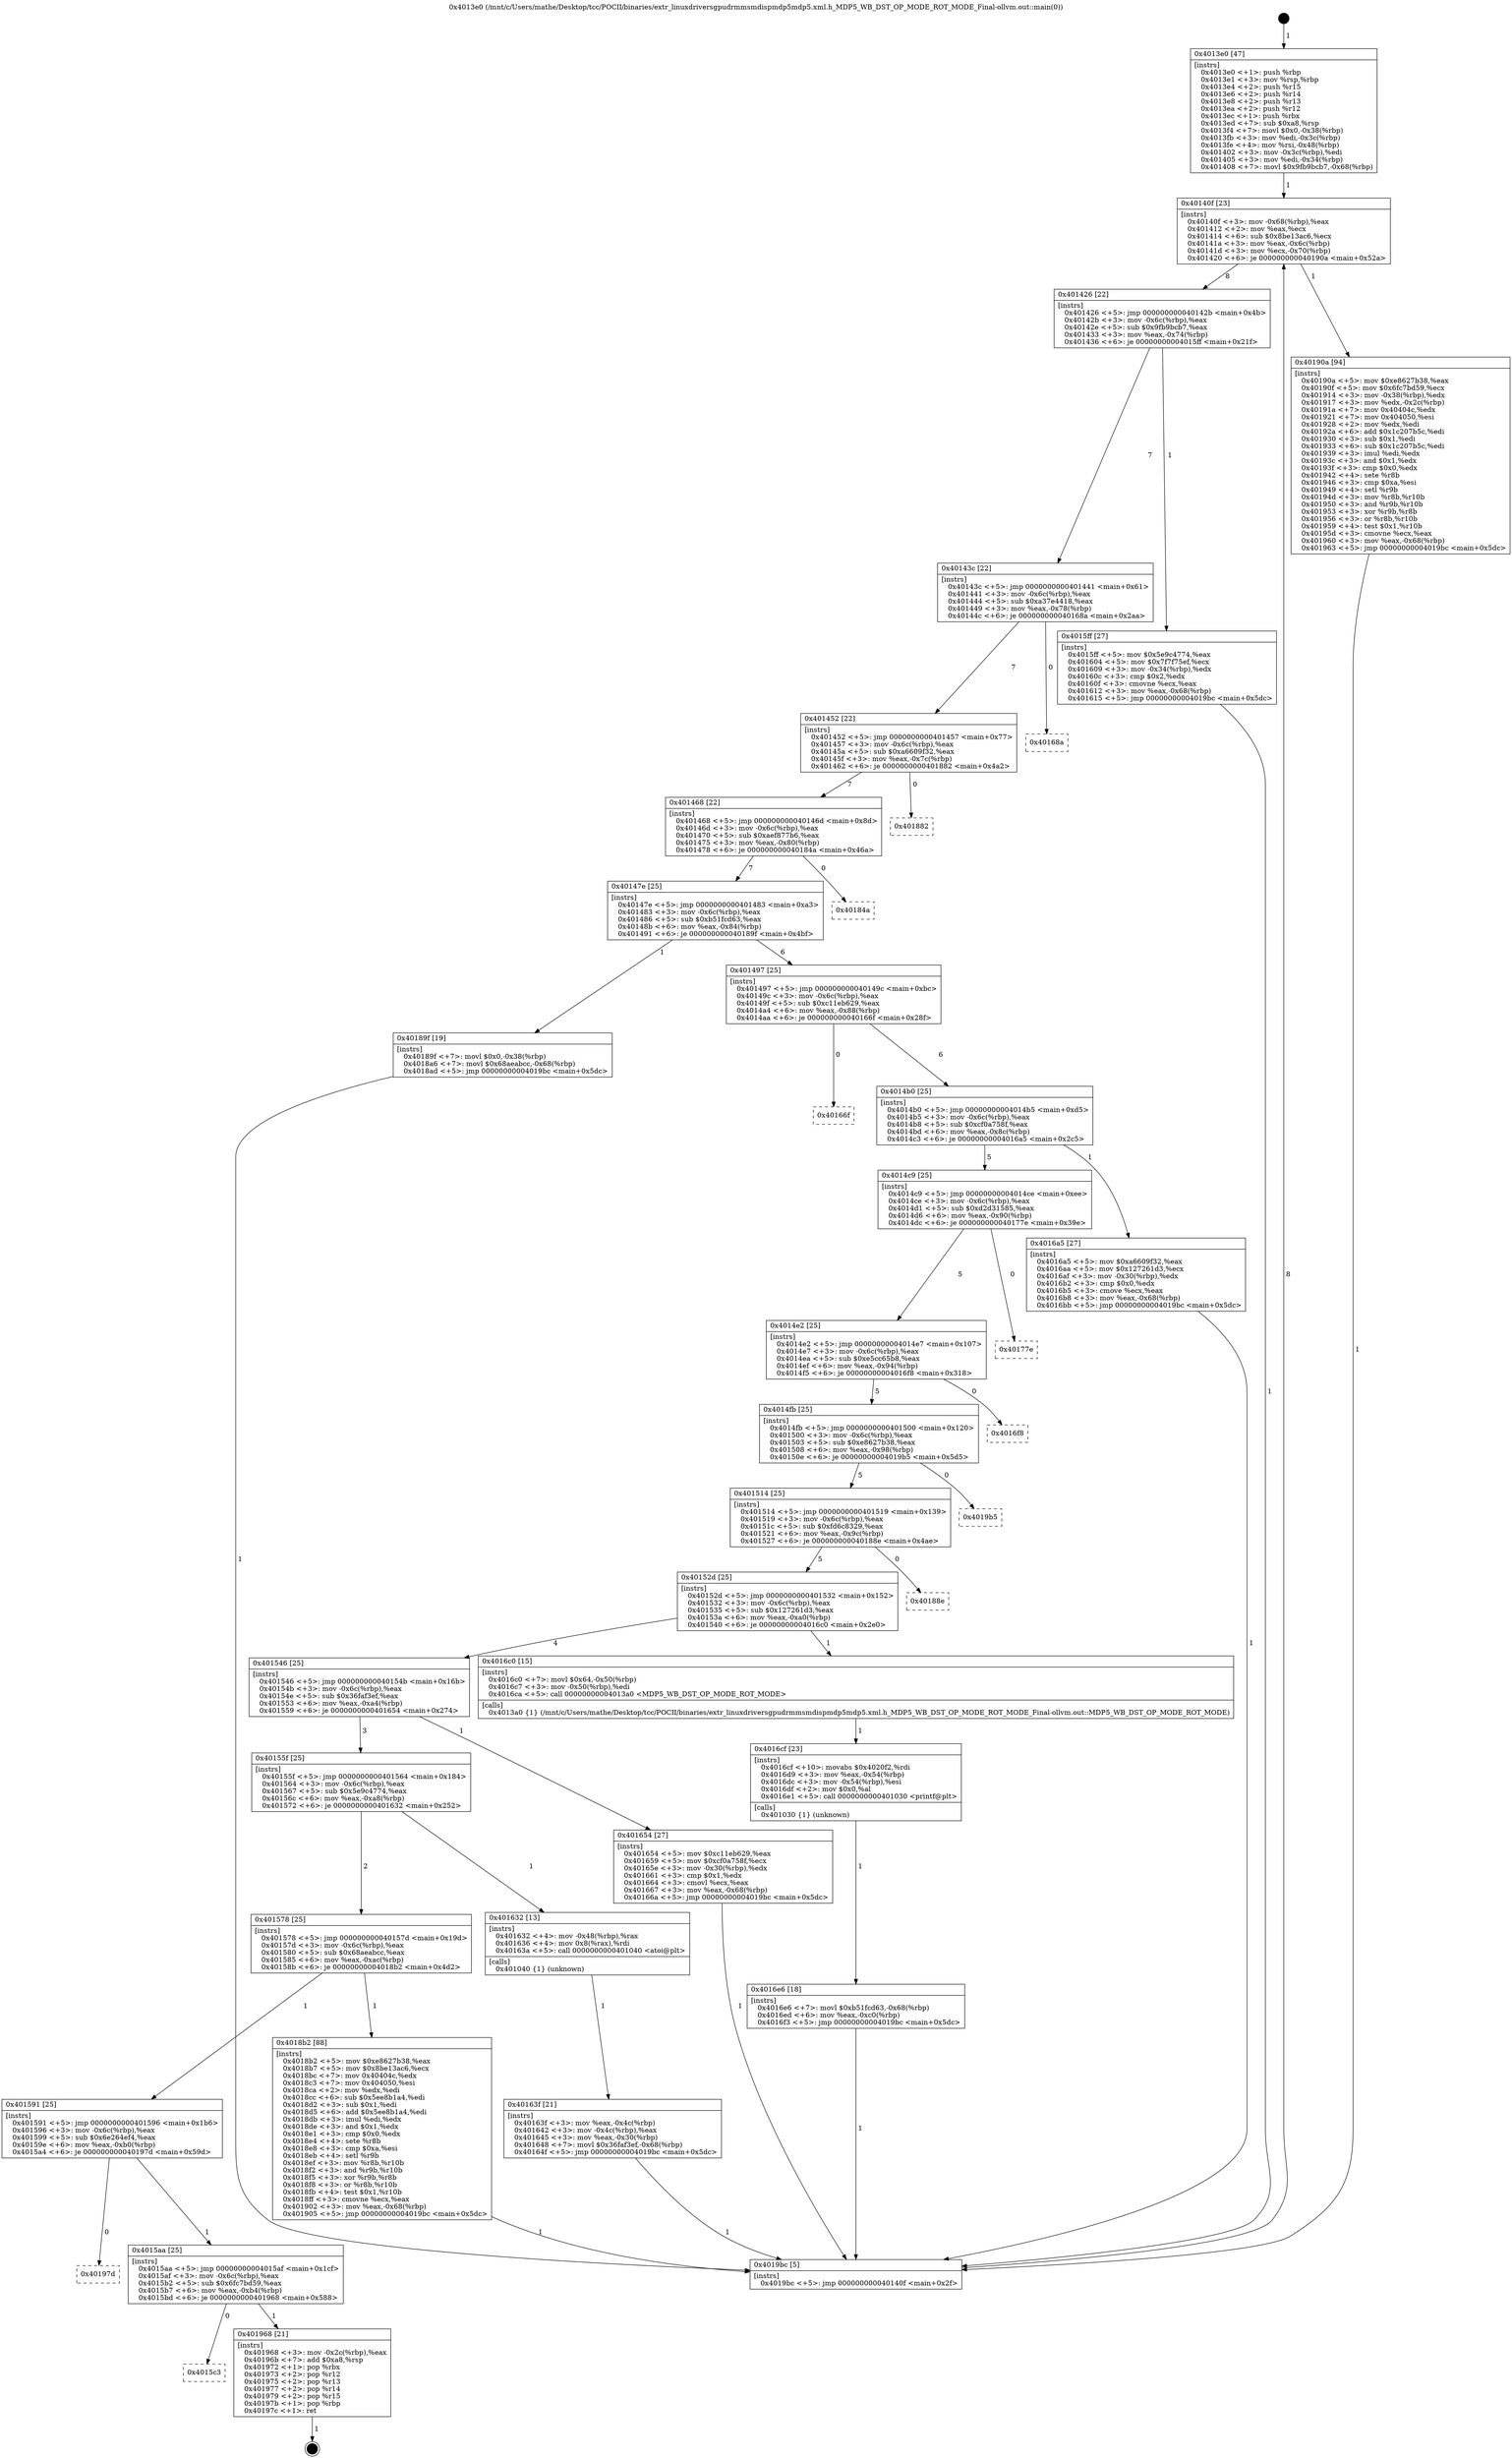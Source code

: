 digraph "0x4013e0" {
  label = "0x4013e0 (/mnt/c/Users/mathe/Desktop/tcc/POCII/binaries/extr_linuxdriversgpudrmmsmdispmdp5mdp5.xml.h_MDP5_WB_DST_OP_MODE_ROT_MODE_Final-ollvm.out::main(0))"
  labelloc = "t"
  node[shape=record]

  Entry [label="",width=0.3,height=0.3,shape=circle,fillcolor=black,style=filled]
  "0x40140f" [label="{
     0x40140f [23]\l
     | [instrs]\l
     &nbsp;&nbsp;0x40140f \<+3\>: mov -0x68(%rbp),%eax\l
     &nbsp;&nbsp;0x401412 \<+2\>: mov %eax,%ecx\l
     &nbsp;&nbsp;0x401414 \<+6\>: sub $0x8be13ac6,%ecx\l
     &nbsp;&nbsp;0x40141a \<+3\>: mov %eax,-0x6c(%rbp)\l
     &nbsp;&nbsp;0x40141d \<+3\>: mov %ecx,-0x70(%rbp)\l
     &nbsp;&nbsp;0x401420 \<+6\>: je 000000000040190a \<main+0x52a\>\l
  }"]
  "0x40190a" [label="{
     0x40190a [94]\l
     | [instrs]\l
     &nbsp;&nbsp;0x40190a \<+5\>: mov $0xe8627b38,%eax\l
     &nbsp;&nbsp;0x40190f \<+5\>: mov $0x6fc7bd59,%ecx\l
     &nbsp;&nbsp;0x401914 \<+3\>: mov -0x38(%rbp),%edx\l
     &nbsp;&nbsp;0x401917 \<+3\>: mov %edx,-0x2c(%rbp)\l
     &nbsp;&nbsp;0x40191a \<+7\>: mov 0x40404c,%edx\l
     &nbsp;&nbsp;0x401921 \<+7\>: mov 0x404050,%esi\l
     &nbsp;&nbsp;0x401928 \<+2\>: mov %edx,%edi\l
     &nbsp;&nbsp;0x40192a \<+6\>: add $0x1c207b5c,%edi\l
     &nbsp;&nbsp;0x401930 \<+3\>: sub $0x1,%edi\l
     &nbsp;&nbsp;0x401933 \<+6\>: sub $0x1c207b5c,%edi\l
     &nbsp;&nbsp;0x401939 \<+3\>: imul %edi,%edx\l
     &nbsp;&nbsp;0x40193c \<+3\>: and $0x1,%edx\l
     &nbsp;&nbsp;0x40193f \<+3\>: cmp $0x0,%edx\l
     &nbsp;&nbsp;0x401942 \<+4\>: sete %r8b\l
     &nbsp;&nbsp;0x401946 \<+3\>: cmp $0xa,%esi\l
     &nbsp;&nbsp;0x401949 \<+4\>: setl %r9b\l
     &nbsp;&nbsp;0x40194d \<+3\>: mov %r8b,%r10b\l
     &nbsp;&nbsp;0x401950 \<+3\>: and %r9b,%r10b\l
     &nbsp;&nbsp;0x401953 \<+3\>: xor %r9b,%r8b\l
     &nbsp;&nbsp;0x401956 \<+3\>: or %r8b,%r10b\l
     &nbsp;&nbsp;0x401959 \<+4\>: test $0x1,%r10b\l
     &nbsp;&nbsp;0x40195d \<+3\>: cmovne %ecx,%eax\l
     &nbsp;&nbsp;0x401960 \<+3\>: mov %eax,-0x68(%rbp)\l
     &nbsp;&nbsp;0x401963 \<+5\>: jmp 00000000004019bc \<main+0x5dc\>\l
  }"]
  "0x401426" [label="{
     0x401426 [22]\l
     | [instrs]\l
     &nbsp;&nbsp;0x401426 \<+5\>: jmp 000000000040142b \<main+0x4b\>\l
     &nbsp;&nbsp;0x40142b \<+3\>: mov -0x6c(%rbp),%eax\l
     &nbsp;&nbsp;0x40142e \<+5\>: sub $0x9fb9bcb7,%eax\l
     &nbsp;&nbsp;0x401433 \<+3\>: mov %eax,-0x74(%rbp)\l
     &nbsp;&nbsp;0x401436 \<+6\>: je 00000000004015ff \<main+0x21f\>\l
  }"]
  Exit [label="",width=0.3,height=0.3,shape=circle,fillcolor=black,style=filled,peripheries=2]
  "0x4015ff" [label="{
     0x4015ff [27]\l
     | [instrs]\l
     &nbsp;&nbsp;0x4015ff \<+5\>: mov $0x5e9c4774,%eax\l
     &nbsp;&nbsp;0x401604 \<+5\>: mov $0x7f7f75ef,%ecx\l
     &nbsp;&nbsp;0x401609 \<+3\>: mov -0x34(%rbp),%edx\l
     &nbsp;&nbsp;0x40160c \<+3\>: cmp $0x2,%edx\l
     &nbsp;&nbsp;0x40160f \<+3\>: cmovne %ecx,%eax\l
     &nbsp;&nbsp;0x401612 \<+3\>: mov %eax,-0x68(%rbp)\l
     &nbsp;&nbsp;0x401615 \<+5\>: jmp 00000000004019bc \<main+0x5dc\>\l
  }"]
  "0x40143c" [label="{
     0x40143c [22]\l
     | [instrs]\l
     &nbsp;&nbsp;0x40143c \<+5\>: jmp 0000000000401441 \<main+0x61\>\l
     &nbsp;&nbsp;0x401441 \<+3\>: mov -0x6c(%rbp),%eax\l
     &nbsp;&nbsp;0x401444 \<+5\>: sub $0xa37e4418,%eax\l
     &nbsp;&nbsp;0x401449 \<+3\>: mov %eax,-0x78(%rbp)\l
     &nbsp;&nbsp;0x40144c \<+6\>: je 000000000040168a \<main+0x2aa\>\l
  }"]
  "0x4019bc" [label="{
     0x4019bc [5]\l
     | [instrs]\l
     &nbsp;&nbsp;0x4019bc \<+5\>: jmp 000000000040140f \<main+0x2f\>\l
  }"]
  "0x4013e0" [label="{
     0x4013e0 [47]\l
     | [instrs]\l
     &nbsp;&nbsp;0x4013e0 \<+1\>: push %rbp\l
     &nbsp;&nbsp;0x4013e1 \<+3\>: mov %rsp,%rbp\l
     &nbsp;&nbsp;0x4013e4 \<+2\>: push %r15\l
     &nbsp;&nbsp;0x4013e6 \<+2\>: push %r14\l
     &nbsp;&nbsp;0x4013e8 \<+2\>: push %r13\l
     &nbsp;&nbsp;0x4013ea \<+2\>: push %r12\l
     &nbsp;&nbsp;0x4013ec \<+1\>: push %rbx\l
     &nbsp;&nbsp;0x4013ed \<+7\>: sub $0xa8,%rsp\l
     &nbsp;&nbsp;0x4013f4 \<+7\>: movl $0x0,-0x38(%rbp)\l
     &nbsp;&nbsp;0x4013fb \<+3\>: mov %edi,-0x3c(%rbp)\l
     &nbsp;&nbsp;0x4013fe \<+4\>: mov %rsi,-0x48(%rbp)\l
     &nbsp;&nbsp;0x401402 \<+3\>: mov -0x3c(%rbp),%edi\l
     &nbsp;&nbsp;0x401405 \<+3\>: mov %edi,-0x34(%rbp)\l
     &nbsp;&nbsp;0x401408 \<+7\>: movl $0x9fb9bcb7,-0x68(%rbp)\l
  }"]
  "0x4015c3" [label="{
     0x4015c3\l
  }", style=dashed]
  "0x40168a" [label="{
     0x40168a\l
  }", style=dashed]
  "0x401452" [label="{
     0x401452 [22]\l
     | [instrs]\l
     &nbsp;&nbsp;0x401452 \<+5\>: jmp 0000000000401457 \<main+0x77\>\l
     &nbsp;&nbsp;0x401457 \<+3\>: mov -0x6c(%rbp),%eax\l
     &nbsp;&nbsp;0x40145a \<+5\>: sub $0xa6609f32,%eax\l
     &nbsp;&nbsp;0x40145f \<+3\>: mov %eax,-0x7c(%rbp)\l
     &nbsp;&nbsp;0x401462 \<+6\>: je 0000000000401882 \<main+0x4a2\>\l
  }"]
  "0x401968" [label="{
     0x401968 [21]\l
     | [instrs]\l
     &nbsp;&nbsp;0x401968 \<+3\>: mov -0x2c(%rbp),%eax\l
     &nbsp;&nbsp;0x40196b \<+7\>: add $0xa8,%rsp\l
     &nbsp;&nbsp;0x401972 \<+1\>: pop %rbx\l
     &nbsp;&nbsp;0x401973 \<+2\>: pop %r12\l
     &nbsp;&nbsp;0x401975 \<+2\>: pop %r13\l
     &nbsp;&nbsp;0x401977 \<+2\>: pop %r14\l
     &nbsp;&nbsp;0x401979 \<+2\>: pop %r15\l
     &nbsp;&nbsp;0x40197b \<+1\>: pop %rbp\l
     &nbsp;&nbsp;0x40197c \<+1\>: ret\l
  }"]
  "0x401882" [label="{
     0x401882\l
  }", style=dashed]
  "0x401468" [label="{
     0x401468 [22]\l
     | [instrs]\l
     &nbsp;&nbsp;0x401468 \<+5\>: jmp 000000000040146d \<main+0x8d\>\l
     &nbsp;&nbsp;0x40146d \<+3\>: mov -0x6c(%rbp),%eax\l
     &nbsp;&nbsp;0x401470 \<+5\>: sub $0xaef877b6,%eax\l
     &nbsp;&nbsp;0x401475 \<+3\>: mov %eax,-0x80(%rbp)\l
     &nbsp;&nbsp;0x401478 \<+6\>: je 000000000040184a \<main+0x46a\>\l
  }"]
  "0x4015aa" [label="{
     0x4015aa [25]\l
     | [instrs]\l
     &nbsp;&nbsp;0x4015aa \<+5\>: jmp 00000000004015af \<main+0x1cf\>\l
     &nbsp;&nbsp;0x4015af \<+3\>: mov -0x6c(%rbp),%eax\l
     &nbsp;&nbsp;0x4015b2 \<+5\>: sub $0x6fc7bd59,%eax\l
     &nbsp;&nbsp;0x4015b7 \<+6\>: mov %eax,-0xb4(%rbp)\l
     &nbsp;&nbsp;0x4015bd \<+6\>: je 0000000000401968 \<main+0x588\>\l
  }"]
  "0x40184a" [label="{
     0x40184a\l
  }", style=dashed]
  "0x40147e" [label="{
     0x40147e [25]\l
     | [instrs]\l
     &nbsp;&nbsp;0x40147e \<+5\>: jmp 0000000000401483 \<main+0xa3\>\l
     &nbsp;&nbsp;0x401483 \<+3\>: mov -0x6c(%rbp),%eax\l
     &nbsp;&nbsp;0x401486 \<+5\>: sub $0xb51fcd63,%eax\l
     &nbsp;&nbsp;0x40148b \<+6\>: mov %eax,-0x84(%rbp)\l
     &nbsp;&nbsp;0x401491 \<+6\>: je 000000000040189f \<main+0x4bf\>\l
  }"]
  "0x40197d" [label="{
     0x40197d\l
  }", style=dashed]
  "0x40189f" [label="{
     0x40189f [19]\l
     | [instrs]\l
     &nbsp;&nbsp;0x40189f \<+7\>: movl $0x0,-0x38(%rbp)\l
     &nbsp;&nbsp;0x4018a6 \<+7\>: movl $0x68aeabcc,-0x68(%rbp)\l
     &nbsp;&nbsp;0x4018ad \<+5\>: jmp 00000000004019bc \<main+0x5dc\>\l
  }"]
  "0x401497" [label="{
     0x401497 [25]\l
     | [instrs]\l
     &nbsp;&nbsp;0x401497 \<+5\>: jmp 000000000040149c \<main+0xbc\>\l
     &nbsp;&nbsp;0x40149c \<+3\>: mov -0x6c(%rbp),%eax\l
     &nbsp;&nbsp;0x40149f \<+5\>: sub $0xc11eb629,%eax\l
     &nbsp;&nbsp;0x4014a4 \<+6\>: mov %eax,-0x88(%rbp)\l
     &nbsp;&nbsp;0x4014aa \<+6\>: je 000000000040166f \<main+0x28f\>\l
  }"]
  "0x401591" [label="{
     0x401591 [25]\l
     | [instrs]\l
     &nbsp;&nbsp;0x401591 \<+5\>: jmp 0000000000401596 \<main+0x1b6\>\l
     &nbsp;&nbsp;0x401596 \<+3\>: mov -0x6c(%rbp),%eax\l
     &nbsp;&nbsp;0x401599 \<+5\>: sub $0x6e264ef4,%eax\l
     &nbsp;&nbsp;0x40159e \<+6\>: mov %eax,-0xb0(%rbp)\l
     &nbsp;&nbsp;0x4015a4 \<+6\>: je 000000000040197d \<main+0x59d\>\l
  }"]
  "0x40166f" [label="{
     0x40166f\l
  }", style=dashed]
  "0x4014b0" [label="{
     0x4014b0 [25]\l
     | [instrs]\l
     &nbsp;&nbsp;0x4014b0 \<+5\>: jmp 00000000004014b5 \<main+0xd5\>\l
     &nbsp;&nbsp;0x4014b5 \<+3\>: mov -0x6c(%rbp),%eax\l
     &nbsp;&nbsp;0x4014b8 \<+5\>: sub $0xcf0a758f,%eax\l
     &nbsp;&nbsp;0x4014bd \<+6\>: mov %eax,-0x8c(%rbp)\l
     &nbsp;&nbsp;0x4014c3 \<+6\>: je 00000000004016a5 \<main+0x2c5\>\l
  }"]
  "0x4018b2" [label="{
     0x4018b2 [88]\l
     | [instrs]\l
     &nbsp;&nbsp;0x4018b2 \<+5\>: mov $0xe8627b38,%eax\l
     &nbsp;&nbsp;0x4018b7 \<+5\>: mov $0x8be13ac6,%ecx\l
     &nbsp;&nbsp;0x4018bc \<+7\>: mov 0x40404c,%edx\l
     &nbsp;&nbsp;0x4018c3 \<+7\>: mov 0x404050,%esi\l
     &nbsp;&nbsp;0x4018ca \<+2\>: mov %edx,%edi\l
     &nbsp;&nbsp;0x4018cc \<+6\>: sub $0x5ee8b1a4,%edi\l
     &nbsp;&nbsp;0x4018d2 \<+3\>: sub $0x1,%edi\l
     &nbsp;&nbsp;0x4018d5 \<+6\>: add $0x5ee8b1a4,%edi\l
     &nbsp;&nbsp;0x4018db \<+3\>: imul %edi,%edx\l
     &nbsp;&nbsp;0x4018de \<+3\>: and $0x1,%edx\l
     &nbsp;&nbsp;0x4018e1 \<+3\>: cmp $0x0,%edx\l
     &nbsp;&nbsp;0x4018e4 \<+4\>: sete %r8b\l
     &nbsp;&nbsp;0x4018e8 \<+3\>: cmp $0xa,%esi\l
     &nbsp;&nbsp;0x4018eb \<+4\>: setl %r9b\l
     &nbsp;&nbsp;0x4018ef \<+3\>: mov %r8b,%r10b\l
     &nbsp;&nbsp;0x4018f2 \<+3\>: and %r9b,%r10b\l
     &nbsp;&nbsp;0x4018f5 \<+3\>: xor %r9b,%r8b\l
     &nbsp;&nbsp;0x4018f8 \<+3\>: or %r8b,%r10b\l
     &nbsp;&nbsp;0x4018fb \<+4\>: test $0x1,%r10b\l
     &nbsp;&nbsp;0x4018ff \<+3\>: cmovne %ecx,%eax\l
     &nbsp;&nbsp;0x401902 \<+3\>: mov %eax,-0x68(%rbp)\l
     &nbsp;&nbsp;0x401905 \<+5\>: jmp 00000000004019bc \<main+0x5dc\>\l
  }"]
  "0x4016a5" [label="{
     0x4016a5 [27]\l
     | [instrs]\l
     &nbsp;&nbsp;0x4016a5 \<+5\>: mov $0xa6609f32,%eax\l
     &nbsp;&nbsp;0x4016aa \<+5\>: mov $0x127261d3,%ecx\l
     &nbsp;&nbsp;0x4016af \<+3\>: mov -0x30(%rbp),%edx\l
     &nbsp;&nbsp;0x4016b2 \<+3\>: cmp $0x0,%edx\l
     &nbsp;&nbsp;0x4016b5 \<+3\>: cmove %ecx,%eax\l
     &nbsp;&nbsp;0x4016b8 \<+3\>: mov %eax,-0x68(%rbp)\l
     &nbsp;&nbsp;0x4016bb \<+5\>: jmp 00000000004019bc \<main+0x5dc\>\l
  }"]
  "0x4014c9" [label="{
     0x4014c9 [25]\l
     | [instrs]\l
     &nbsp;&nbsp;0x4014c9 \<+5\>: jmp 00000000004014ce \<main+0xee\>\l
     &nbsp;&nbsp;0x4014ce \<+3\>: mov -0x6c(%rbp),%eax\l
     &nbsp;&nbsp;0x4014d1 \<+5\>: sub $0xd2d31585,%eax\l
     &nbsp;&nbsp;0x4014d6 \<+6\>: mov %eax,-0x90(%rbp)\l
     &nbsp;&nbsp;0x4014dc \<+6\>: je 000000000040177e \<main+0x39e\>\l
  }"]
  "0x4016e6" [label="{
     0x4016e6 [18]\l
     | [instrs]\l
     &nbsp;&nbsp;0x4016e6 \<+7\>: movl $0xb51fcd63,-0x68(%rbp)\l
     &nbsp;&nbsp;0x4016ed \<+6\>: mov %eax,-0xc0(%rbp)\l
     &nbsp;&nbsp;0x4016f3 \<+5\>: jmp 00000000004019bc \<main+0x5dc\>\l
  }"]
  "0x40177e" [label="{
     0x40177e\l
  }", style=dashed]
  "0x4014e2" [label="{
     0x4014e2 [25]\l
     | [instrs]\l
     &nbsp;&nbsp;0x4014e2 \<+5\>: jmp 00000000004014e7 \<main+0x107\>\l
     &nbsp;&nbsp;0x4014e7 \<+3\>: mov -0x6c(%rbp),%eax\l
     &nbsp;&nbsp;0x4014ea \<+5\>: sub $0xe5cc65b8,%eax\l
     &nbsp;&nbsp;0x4014ef \<+6\>: mov %eax,-0x94(%rbp)\l
     &nbsp;&nbsp;0x4014f5 \<+6\>: je 00000000004016f8 \<main+0x318\>\l
  }"]
  "0x4016cf" [label="{
     0x4016cf [23]\l
     | [instrs]\l
     &nbsp;&nbsp;0x4016cf \<+10\>: movabs $0x4020f2,%rdi\l
     &nbsp;&nbsp;0x4016d9 \<+3\>: mov %eax,-0x54(%rbp)\l
     &nbsp;&nbsp;0x4016dc \<+3\>: mov -0x54(%rbp),%esi\l
     &nbsp;&nbsp;0x4016df \<+2\>: mov $0x0,%al\l
     &nbsp;&nbsp;0x4016e1 \<+5\>: call 0000000000401030 \<printf@plt\>\l
     | [calls]\l
     &nbsp;&nbsp;0x401030 \{1\} (unknown)\l
  }"]
  "0x4016f8" [label="{
     0x4016f8\l
  }", style=dashed]
  "0x4014fb" [label="{
     0x4014fb [25]\l
     | [instrs]\l
     &nbsp;&nbsp;0x4014fb \<+5\>: jmp 0000000000401500 \<main+0x120\>\l
     &nbsp;&nbsp;0x401500 \<+3\>: mov -0x6c(%rbp),%eax\l
     &nbsp;&nbsp;0x401503 \<+5\>: sub $0xe8627b38,%eax\l
     &nbsp;&nbsp;0x401508 \<+6\>: mov %eax,-0x98(%rbp)\l
     &nbsp;&nbsp;0x40150e \<+6\>: je 00000000004019b5 \<main+0x5d5\>\l
  }"]
  "0x40163f" [label="{
     0x40163f [21]\l
     | [instrs]\l
     &nbsp;&nbsp;0x40163f \<+3\>: mov %eax,-0x4c(%rbp)\l
     &nbsp;&nbsp;0x401642 \<+3\>: mov -0x4c(%rbp),%eax\l
     &nbsp;&nbsp;0x401645 \<+3\>: mov %eax,-0x30(%rbp)\l
     &nbsp;&nbsp;0x401648 \<+7\>: movl $0x36faf3ef,-0x68(%rbp)\l
     &nbsp;&nbsp;0x40164f \<+5\>: jmp 00000000004019bc \<main+0x5dc\>\l
  }"]
  "0x4019b5" [label="{
     0x4019b5\l
  }", style=dashed]
  "0x401514" [label="{
     0x401514 [25]\l
     | [instrs]\l
     &nbsp;&nbsp;0x401514 \<+5\>: jmp 0000000000401519 \<main+0x139\>\l
     &nbsp;&nbsp;0x401519 \<+3\>: mov -0x6c(%rbp),%eax\l
     &nbsp;&nbsp;0x40151c \<+5\>: sub $0xfd6c8329,%eax\l
     &nbsp;&nbsp;0x401521 \<+6\>: mov %eax,-0x9c(%rbp)\l
     &nbsp;&nbsp;0x401527 \<+6\>: je 000000000040188e \<main+0x4ae\>\l
  }"]
  "0x401578" [label="{
     0x401578 [25]\l
     | [instrs]\l
     &nbsp;&nbsp;0x401578 \<+5\>: jmp 000000000040157d \<main+0x19d\>\l
     &nbsp;&nbsp;0x40157d \<+3\>: mov -0x6c(%rbp),%eax\l
     &nbsp;&nbsp;0x401580 \<+5\>: sub $0x68aeabcc,%eax\l
     &nbsp;&nbsp;0x401585 \<+6\>: mov %eax,-0xac(%rbp)\l
     &nbsp;&nbsp;0x40158b \<+6\>: je 00000000004018b2 \<main+0x4d2\>\l
  }"]
  "0x40188e" [label="{
     0x40188e\l
  }", style=dashed]
  "0x40152d" [label="{
     0x40152d [25]\l
     | [instrs]\l
     &nbsp;&nbsp;0x40152d \<+5\>: jmp 0000000000401532 \<main+0x152\>\l
     &nbsp;&nbsp;0x401532 \<+3\>: mov -0x6c(%rbp),%eax\l
     &nbsp;&nbsp;0x401535 \<+5\>: sub $0x127261d3,%eax\l
     &nbsp;&nbsp;0x40153a \<+6\>: mov %eax,-0xa0(%rbp)\l
     &nbsp;&nbsp;0x401540 \<+6\>: je 00000000004016c0 \<main+0x2e0\>\l
  }"]
  "0x401632" [label="{
     0x401632 [13]\l
     | [instrs]\l
     &nbsp;&nbsp;0x401632 \<+4\>: mov -0x48(%rbp),%rax\l
     &nbsp;&nbsp;0x401636 \<+4\>: mov 0x8(%rax),%rdi\l
     &nbsp;&nbsp;0x40163a \<+5\>: call 0000000000401040 \<atoi@plt\>\l
     | [calls]\l
     &nbsp;&nbsp;0x401040 \{1\} (unknown)\l
  }"]
  "0x4016c0" [label="{
     0x4016c0 [15]\l
     | [instrs]\l
     &nbsp;&nbsp;0x4016c0 \<+7\>: movl $0x64,-0x50(%rbp)\l
     &nbsp;&nbsp;0x4016c7 \<+3\>: mov -0x50(%rbp),%edi\l
     &nbsp;&nbsp;0x4016ca \<+5\>: call 00000000004013a0 \<MDP5_WB_DST_OP_MODE_ROT_MODE\>\l
     | [calls]\l
     &nbsp;&nbsp;0x4013a0 \{1\} (/mnt/c/Users/mathe/Desktop/tcc/POCII/binaries/extr_linuxdriversgpudrmmsmdispmdp5mdp5.xml.h_MDP5_WB_DST_OP_MODE_ROT_MODE_Final-ollvm.out::MDP5_WB_DST_OP_MODE_ROT_MODE)\l
  }"]
  "0x401546" [label="{
     0x401546 [25]\l
     | [instrs]\l
     &nbsp;&nbsp;0x401546 \<+5\>: jmp 000000000040154b \<main+0x16b\>\l
     &nbsp;&nbsp;0x40154b \<+3\>: mov -0x6c(%rbp),%eax\l
     &nbsp;&nbsp;0x40154e \<+5\>: sub $0x36faf3ef,%eax\l
     &nbsp;&nbsp;0x401553 \<+6\>: mov %eax,-0xa4(%rbp)\l
     &nbsp;&nbsp;0x401559 \<+6\>: je 0000000000401654 \<main+0x274\>\l
  }"]
  "0x40155f" [label="{
     0x40155f [25]\l
     | [instrs]\l
     &nbsp;&nbsp;0x40155f \<+5\>: jmp 0000000000401564 \<main+0x184\>\l
     &nbsp;&nbsp;0x401564 \<+3\>: mov -0x6c(%rbp),%eax\l
     &nbsp;&nbsp;0x401567 \<+5\>: sub $0x5e9c4774,%eax\l
     &nbsp;&nbsp;0x40156c \<+6\>: mov %eax,-0xa8(%rbp)\l
     &nbsp;&nbsp;0x401572 \<+6\>: je 0000000000401632 \<main+0x252\>\l
  }"]
  "0x401654" [label="{
     0x401654 [27]\l
     | [instrs]\l
     &nbsp;&nbsp;0x401654 \<+5\>: mov $0xc11eb629,%eax\l
     &nbsp;&nbsp;0x401659 \<+5\>: mov $0xcf0a758f,%ecx\l
     &nbsp;&nbsp;0x40165e \<+3\>: mov -0x30(%rbp),%edx\l
     &nbsp;&nbsp;0x401661 \<+3\>: cmp $0x1,%edx\l
     &nbsp;&nbsp;0x401664 \<+3\>: cmovl %ecx,%eax\l
     &nbsp;&nbsp;0x401667 \<+3\>: mov %eax,-0x68(%rbp)\l
     &nbsp;&nbsp;0x40166a \<+5\>: jmp 00000000004019bc \<main+0x5dc\>\l
  }"]
  Entry -> "0x4013e0" [label=" 1"]
  "0x40140f" -> "0x40190a" [label=" 1"]
  "0x40140f" -> "0x401426" [label=" 8"]
  "0x401968" -> Exit [label=" 1"]
  "0x401426" -> "0x4015ff" [label=" 1"]
  "0x401426" -> "0x40143c" [label=" 7"]
  "0x4015ff" -> "0x4019bc" [label=" 1"]
  "0x4013e0" -> "0x40140f" [label=" 1"]
  "0x4019bc" -> "0x40140f" [label=" 8"]
  "0x4015aa" -> "0x4015c3" [label=" 0"]
  "0x40143c" -> "0x40168a" [label=" 0"]
  "0x40143c" -> "0x401452" [label=" 7"]
  "0x4015aa" -> "0x401968" [label=" 1"]
  "0x401452" -> "0x401882" [label=" 0"]
  "0x401452" -> "0x401468" [label=" 7"]
  "0x401591" -> "0x4015aa" [label=" 1"]
  "0x401468" -> "0x40184a" [label=" 0"]
  "0x401468" -> "0x40147e" [label=" 7"]
  "0x401591" -> "0x40197d" [label=" 0"]
  "0x40147e" -> "0x40189f" [label=" 1"]
  "0x40147e" -> "0x401497" [label=" 6"]
  "0x40190a" -> "0x4019bc" [label=" 1"]
  "0x401497" -> "0x40166f" [label=" 0"]
  "0x401497" -> "0x4014b0" [label=" 6"]
  "0x4018b2" -> "0x4019bc" [label=" 1"]
  "0x4014b0" -> "0x4016a5" [label=" 1"]
  "0x4014b0" -> "0x4014c9" [label=" 5"]
  "0x401578" -> "0x401591" [label=" 1"]
  "0x4014c9" -> "0x40177e" [label=" 0"]
  "0x4014c9" -> "0x4014e2" [label=" 5"]
  "0x401578" -> "0x4018b2" [label=" 1"]
  "0x4014e2" -> "0x4016f8" [label=" 0"]
  "0x4014e2" -> "0x4014fb" [label=" 5"]
  "0x40189f" -> "0x4019bc" [label=" 1"]
  "0x4014fb" -> "0x4019b5" [label=" 0"]
  "0x4014fb" -> "0x401514" [label=" 5"]
  "0x4016e6" -> "0x4019bc" [label=" 1"]
  "0x401514" -> "0x40188e" [label=" 0"]
  "0x401514" -> "0x40152d" [label=" 5"]
  "0x4016cf" -> "0x4016e6" [label=" 1"]
  "0x40152d" -> "0x4016c0" [label=" 1"]
  "0x40152d" -> "0x401546" [label=" 4"]
  "0x4016c0" -> "0x4016cf" [label=" 1"]
  "0x401546" -> "0x401654" [label=" 1"]
  "0x401546" -> "0x40155f" [label=" 3"]
  "0x4016a5" -> "0x4019bc" [label=" 1"]
  "0x40155f" -> "0x401632" [label=" 1"]
  "0x40155f" -> "0x401578" [label=" 2"]
  "0x401632" -> "0x40163f" [label=" 1"]
  "0x40163f" -> "0x4019bc" [label=" 1"]
  "0x401654" -> "0x4019bc" [label=" 1"]
}
